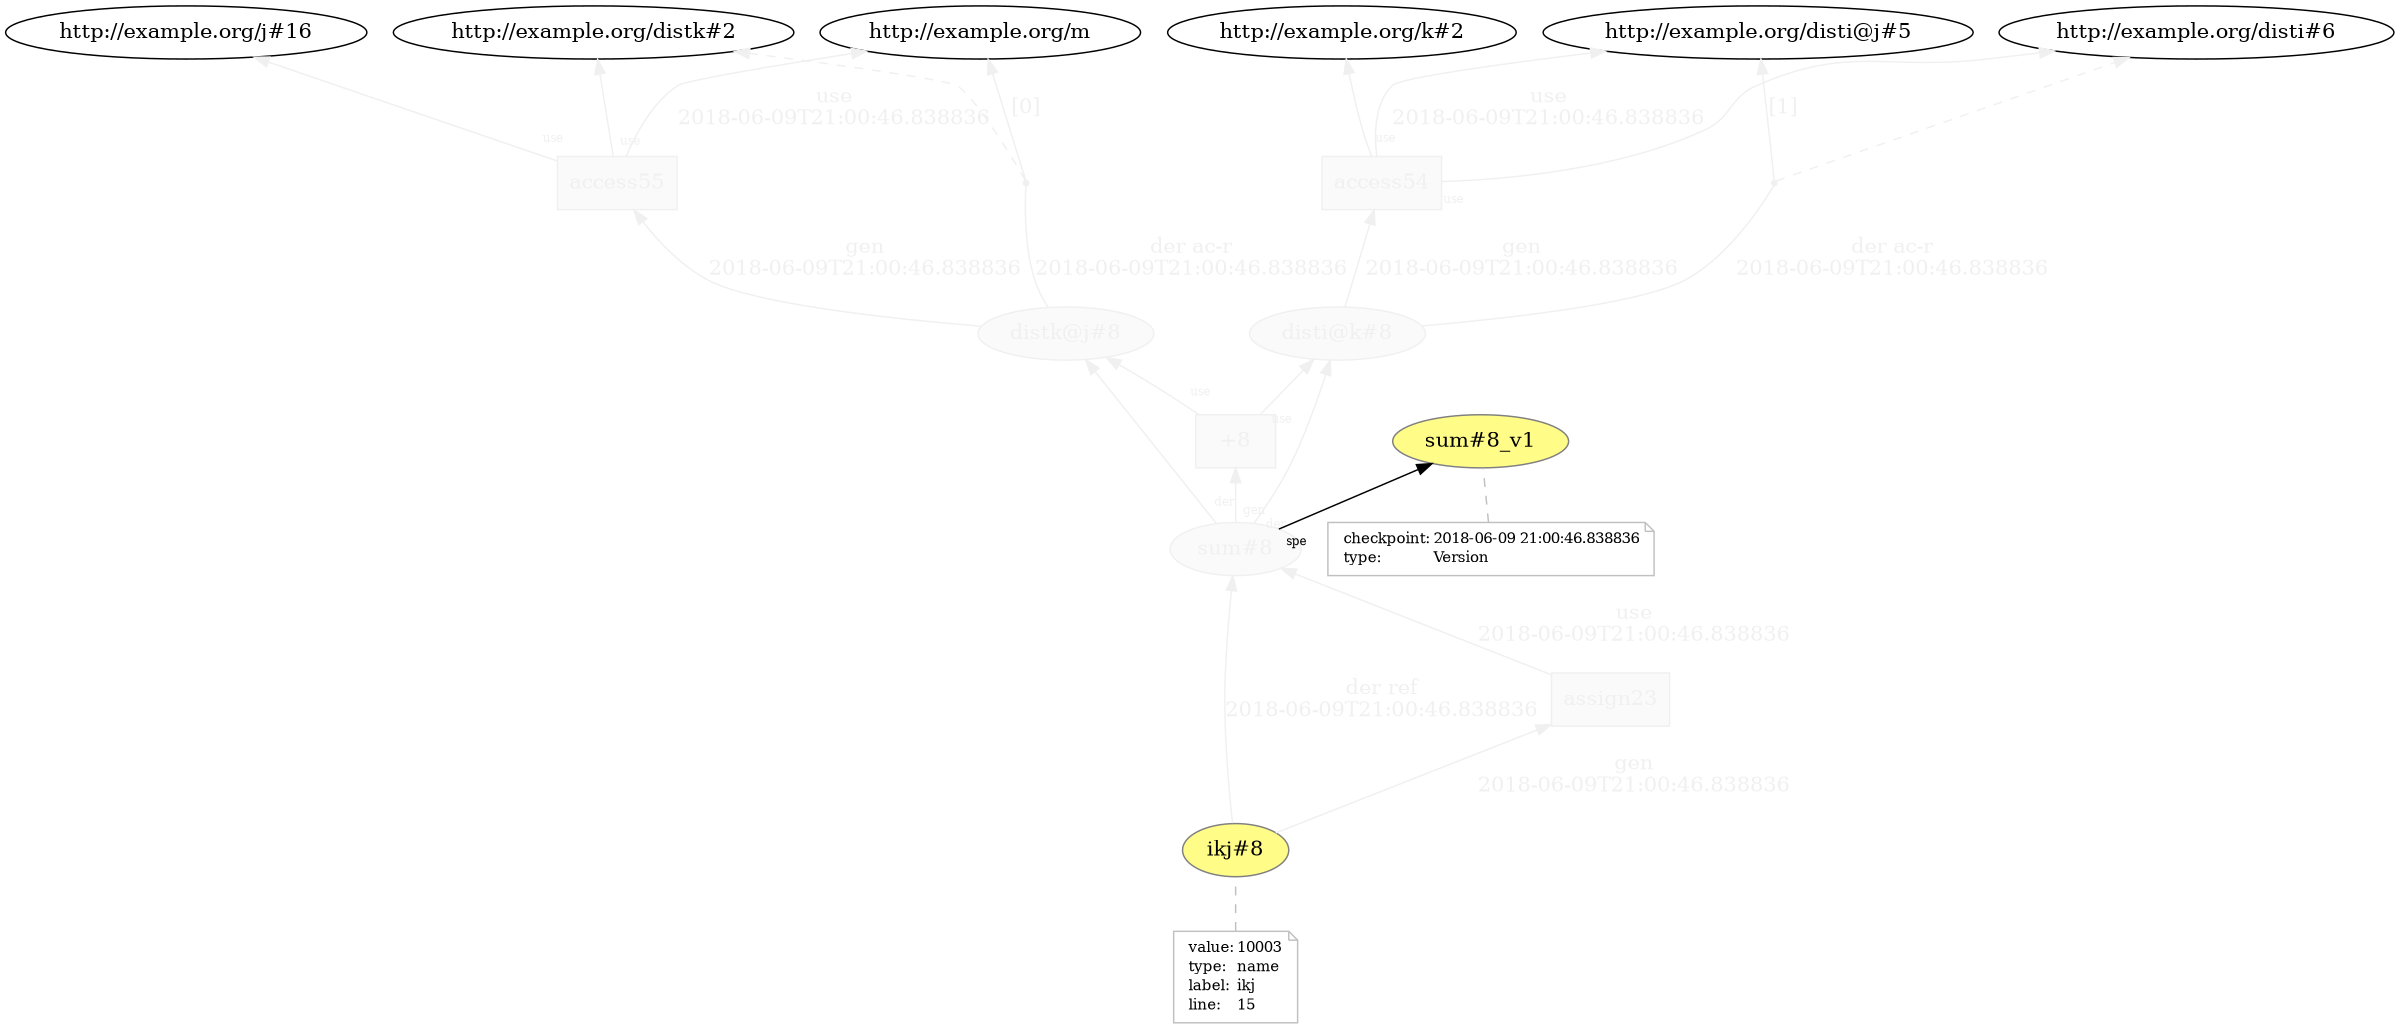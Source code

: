 digraph "PROV" { size="16,12"; rankdir="BT";
"http://example.org/disti@k#8" [fillcolor="#FAFAFA",color="#F0F0F0",style="filled",fontcolor="#F0F0F0",label="disti@k#8",URL="http://example.org/disti@k#8"]
"http://example.org/access54" [fillcolor="#FAFAFA",color="#F0F0F0",shape="polygon",sides="4",style="filled",fontcolor="#F0F0F0",label="access54",URL="http://example.org/access54"]
"bn0" [shape="point",label="",fontcolor="#F0F0F0",color="#F0F0F0"]
"http://example.org/disti@k#8" -> "bn0" [fontsize="14",distance="1.5",angle="60.0",rotation="20",label="der ac-r
2018-06-09T21:00:46.838836",arrowhead="none",fontcolor="#F0F0F0",color="#F0F0F0"]
"bn0" -> "http://example.org/disti#6" [style="dashed",fontcolor="#F0F0F0",color="#F0F0F0"]
"bn0" -> "http://example.org/disti@j#5" [fontsize="14",distance="1.5",angle="60.0",rotation="20",label="[1]",fontcolor="#F0F0F0",color="#F0F0F0"]
"http://example.org/access54" -> "http://example.org/disti#6" [labelfontsize="8",labeldistance="1.5",labelangle="60.0",rotation="20",taillabel="use",fontcolor="#F0F0F0",color="#F0F0F0"]
"http://example.org/access54" -> "http://example.org/k#2" [labelfontsize="8",labeldistance="1.5",labelangle="60.0",rotation="20",taillabel="use",fontcolor="#F0F0F0",color="#F0F0F0"]
"http://example.org/distk@j#8" [fillcolor="#FAFAFA",color="#F0F0F0",style="filled",fontcolor="#F0F0F0",label="distk@j#8",URL="http://example.org/distk@j#8"]
"http://example.org/access55" [fillcolor="#FAFAFA",color="#F0F0F0",shape="polygon",sides="4",style="filled",fontcolor="#F0F0F0",label="access55",URL="http://example.org/access55"]
"bn1" [shape="point",label="",fontcolor="#F0F0F0",color="#F0F0F0"]
"http://example.org/distk@j#8" -> "bn1" [fontsize="14",distance="1.5",angle="60.0",rotation="20",label="der ac-r
2018-06-09T21:00:46.838836",arrowhead="none",fontcolor="#F0F0F0",color="#F0F0F0"]
"bn1" -> "http://example.org/distk#2" [style="dashed",fontcolor="#F0F0F0",color="#F0F0F0"]
"bn1" -> "http://example.org/m" [fontsize="14",distance="1.5",angle="60.0",rotation="20",label="[0]",fontcolor="#F0F0F0",color="#F0F0F0"]
"http://example.org/access55" -> "http://example.org/distk#2" [labelfontsize="8",labeldistance="1.5",labelangle="60.0",rotation="20",taillabel="use",fontcolor="#F0F0F0",color="#F0F0F0"]
"http://example.org/access55" -> "http://example.org/j#16" [labelfontsize="8",labeldistance="1.5",labelangle="60.0",rotation="20",taillabel="use",fontcolor="#F0F0F0",color="#F0F0F0"]
"http://example.org/sum#8" [fillcolor="#FAFAFA",color="#F0F0F0",style="filled",fontcolor="#F0F0F0",label="sum#8",URL="http://example.org/sum#8"]
"http://example.org/sum#8_v1" [fillcolor="#FFFC87",color="#808080",style="filled",label="sum#8_v1",URL="http://example.org/sum#8_v1"]
"http://example.org/sum#8_v1-attrs" [color="gray",shape="note",fontsize="10",fontcolor="black",label=<<TABLE cellpadding="0" border="0">
	<TR>
	    <TD align="left">checkpoint:</TD>
	    <TD align="left">2018-06-09 21:00:46.838836</TD>
	</TR>
	<TR>
	    <TD align="left">type:</TD>
	    <TD align="left">Version</TD>
	</TR>
</TABLE>>]
"http://example.org/sum#8_v1-attrs" -> "http://example.org/sum#8_v1" [color="gray",style="dashed",arrowhead="none"]
"http://example.org/sum#8" -> "http://example.org/sum#8_v1" [labelfontsize="8",labeldistance="1.5",labelangle="60.0",rotation="20",taillabel="spe"]
"http://example.org/+8" [fillcolor="#FAFAFA",color="#F0F0F0",shape="polygon",sides="4",style="filled",fontcolor="#F0F0F0",label="+8",URL="http://example.org/+8"]
"http://example.org/sum#8" -> "http://example.org/disti@k#8" [labelfontsize="8",labeldistance="1.5",labelangle="60.0",rotation="20",taillabel="der",fontcolor="#F0F0F0",color="#F0F0F0"]
"http://example.org/sum#8" -> "http://example.org/distk@j#8" [labelfontsize="8",labeldistance="1.5",labelangle="60.0",rotation="20",taillabel="der",fontcolor="#F0F0F0",color="#F0F0F0"]
"http://example.org/ikj#8" [fillcolor="#FFFC87",color="#808080",style="filled",label="ikj#8",URL="http://example.org/ikj#8"]
"http://example.org/ikj#8-attrs" [color="gray",shape="note",fontsize="10",fontcolor="black",label=<<TABLE cellpadding="0" border="0">
	<TR>
	    <TD align="left">value:</TD>
	    <TD align="left">10003</TD>
	</TR>
	<TR>
	    <TD align="left">type:</TD>
	    <TD align="left">name</TD>
	</TR>
	<TR>
	    <TD align="left">label:</TD>
	    <TD align="left">ikj</TD>
	</TR>
	<TR>
	    <TD align="left">line:</TD>
	    <TD align="left">15</TD>
	</TR>
</TABLE>>]
"http://example.org/ikj#8-attrs" -> "http://example.org/ikj#8" [color="gray",style="dashed",arrowhead="none"]
"http://example.org/assign23" [fillcolor="#FAFAFA",color="#F0F0F0",shape="polygon",sides="4",style="filled",fontcolor="#F0F0F0",label="assign23",URL="http://example.org/assign23"]
"http://example.org/ikj#8" -> "http://example.org/sum#8" [fontsize="14",distance="1.5",angle="60.0",rotation="20",label="der ref
2018-06-09T21:00:46.838836",fontcolor="#F0F0F0",color="#F0F0F0"]
"http://example.org/+8" -> "http://example.org/distk@j#8" [labelfontsize="8",labeldistance="1.5",labelangle="60.0",rotation="20",taillabel="use",fontcolor="#F0F0F0",color="#F0F0F0"]
"http://example.org/access54" -> "http://example.org/disti@j#5" [fontsize="14",distance="1.5",angle="60.0",rotation="20",label="use
2018-06-09T21:00:46.838836",fontcolor="#F0F0F0",color="#F0F0F0"]
"http://example.org/assign23" -> "http://example.org/sum#8" [fontsize="14",distance="1.5",angle="60.0",rotation="20",label="use
2018-06-09T21:00:46.838836",fontcolor="#F0F0F0",color="#F0F0F0"]
"http://example.org/access55" -> "http://example.org/m" [fontsize="14",distance="1.5",angle="60.0",rotation="20",label="use
2018-06-09T21:00:46.838836",fontcolor="#F0F0F0",color="#F0F0F0"]
"http://example.org/+8" -> "http://example.org/disti@k#8" [labelfontsize="8",labeldistance="1.5",labelangle="60.0",rotation="20",taillabel="use",fontcolor="#F0F0F0",color="#F0F0F0"]
"http://example.org/disti@k#8" -> "http://example.org/access54" [fontsize="14",distance="1.5",angle="60.0",rotation="20",label="gen
2018-06-09T21:00:46.838836",fontcolor="#F0F0F0",color="#F0F0F0"]
"http://example.org/distk@j#8" -> "http://example.org/access55" [fontsize="14",distance="1.5",angle="60.0",rotation="20",label="gen
2018-06-09T21:00:46.838836",fontcolor="#F0F0F0",color="#F0F0F0"]
"http://example.org/sum#8" -> "http://example.org/+8" [labelfontsize="8",labeldistance="1.5",labelangle="60.0",rotation="20",taillabel="gen",fontcolor="#F0F0F0",color="#F0F0F0"]
"http://example.org/ikj#8" -> "http://example.org/assign23" [fontsize="14",distance="1.5",angle="60.0",rotation="20",label="gen
2018-06-09T21:00:46.838836",fontcolor="#F0F0F0",color="#F0F0F0"]
}